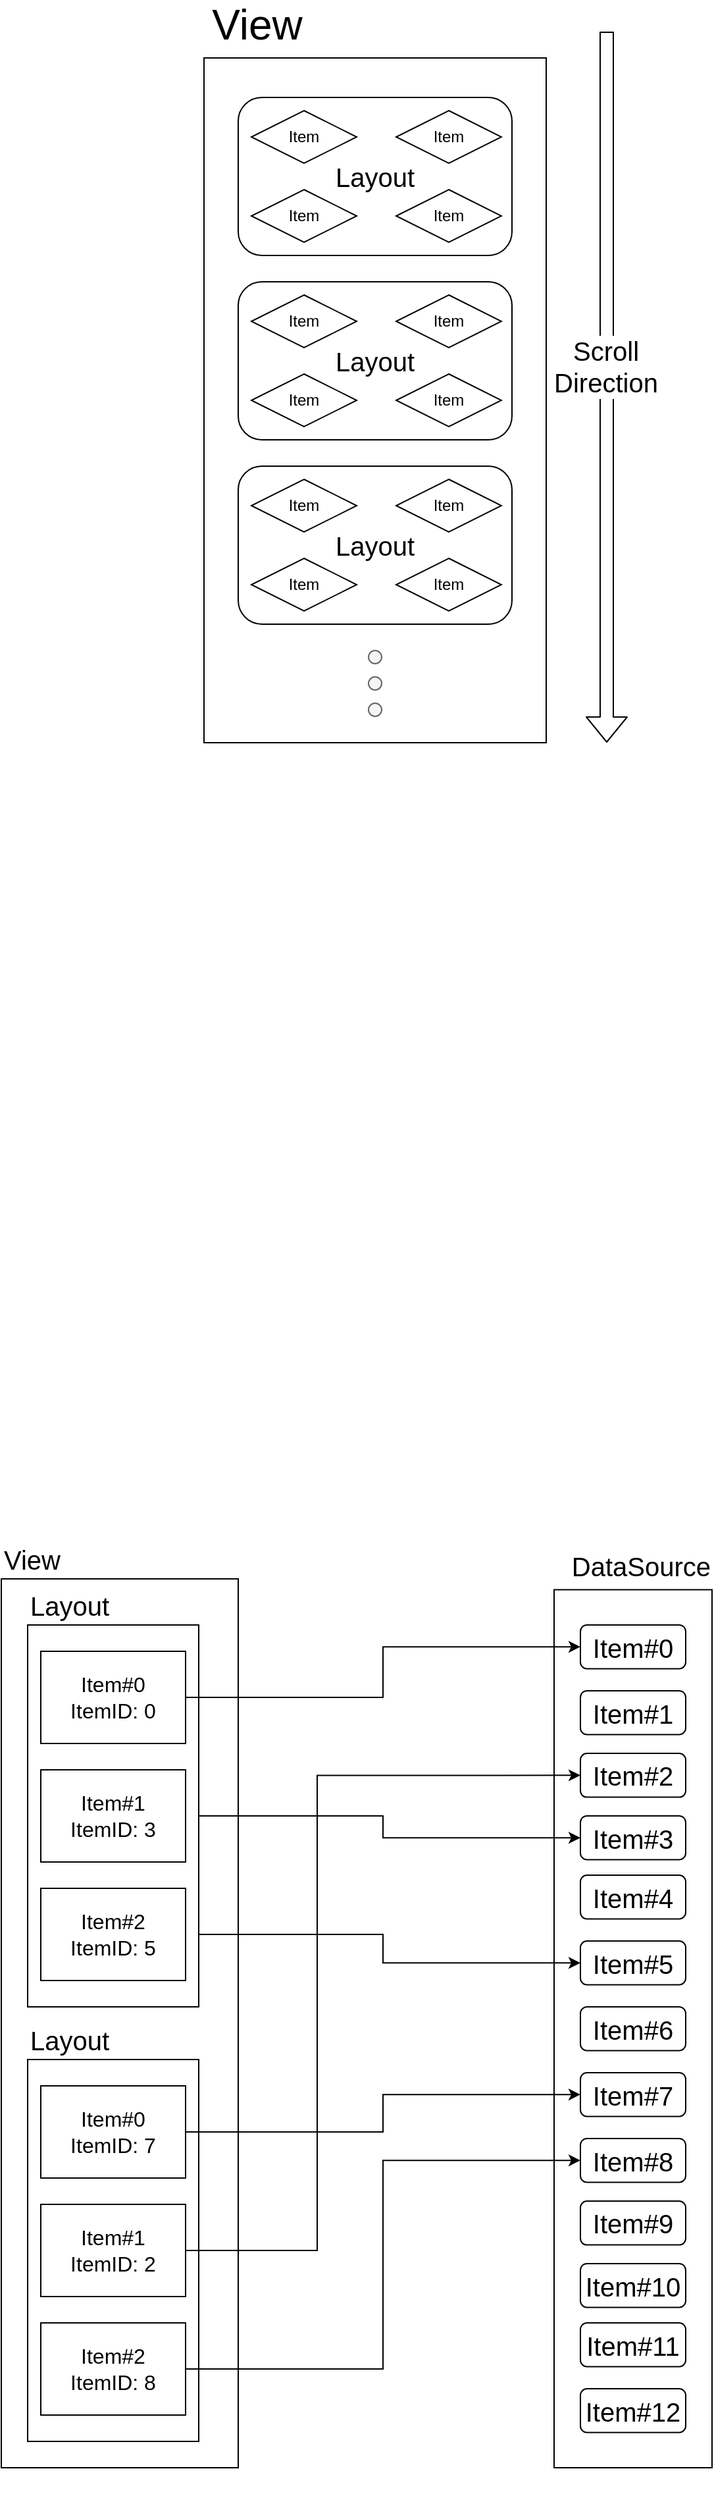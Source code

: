 <mxfile version="14.3.2" type="github">
  <diagram id="Ey52cyQhJORx0A6IA45z" name="Page-1">
    <mxGraphModel dx="1755" dy="840" grid="1" gridSize="10" guides="1" tooltips="1" connect="1" arrows="1" fold="1" page="1" pageScale="1" pageWidth="827" pageHeight="1169" math="0" shadow="0">
      <root>
        <mxCell id="0" />
        <mxCell id="1" parent="0" />
        <mxCell id="wLXFj1Sc-MDZePs78UrJ-18" value="" style="rounded=0;whiteSpace=wrap;html=1;fontSize=20;" vertex="1" parent="1">
          <mxGeometry x="130" y="1225" width="180" height="675" as="geometry" />
        </mxCell>
        <mxCell id="GVL7jHg9A317HGDI8Kaq-1" value="" style="whiteSpace=wrap;html=1;" parent="1" vertex="1">
          <mxGeometry x="284" y="70" width="260" height="520" as="geometry" />
        </mxCell>
        <mxCell id="GVL7jHg9A317HGDI8Kaq-9" value="" style="shape=flexArrow;endArrow=classic;html=1;" parent="1" edge="1">
          <mxGeometry width="50" height="50" relative="1" as="geometry">
            <mxPoint x="590" y="50" as="sourcePoint" />
            <mxPoint x="590" y="590" as="targetPoint" />
          </mxGeometry>
        </mxCell>
        <mxCell id="GVL7jHg9A317HGDI8Kaq-10" value="&lt;div style=&quot;font-size: 20px&quot;&gt;&lt;font style=&quot;font-size: 20px&quot;&gt;&lt;font style=&quot;font-size: 20px&quot;&gt;Scroll &lt;/font&gt;&lt;br&gt;&lt;/font&gt;&lt;/div&gt;&lt;div&gt;&lt;font style=&quot;font-size: 20px&quot;&gt;Direction&lt;/font&gt;&lt;/div&gt;" style="edgeLabel;html=1;align=center;verticalAlign=middle;resizable=0;points=[];" parent="GVL7jHg9A317HGDI8Kaq-9" vertex="1" connectable="0">
          <mxGeometry x="-0.059" y="-1" relative="1" as="geometry">
            <mxPoint as="offset" />
          </mxGeometry>
        </mxCell>
        <mxCell id="GVL7jHg9A317HGDI8Kaq-19" value="" style="group" parent="1" vertex="1" connectable="0">
          <mxGeometry x="310" y="100" width="208" height="120" as="geometry" />
        </mxCell>
        <mxCell id="GVL7jHg9A317HGDI8Kaq-4" value="&lt;div style=&quot;font-size: 20px&quot;&gt;&lt;font style=&quot;font-size: 20px&quot;&gt;Layout&lt;/font&gt;&lt;/div&gt;" style="rounded=1;whiteSpace=wrap;html=1;" parent="GVL7jHg9A317HGDI8Kaq-19" vertex="1">
          <mxGeometry width="208" height="120" as="geometry" />
        </mxCell>
        <mxCell id="GVL7jHg9A317HGDI8Kaq-15" value="Item" style="rhombus;whiteSpace=wrap;html=1;" parent="GVL7jHg9A317HGDI8Kaq-19" vertex="1">
          <mxGeometry x="10" y="10" width="80" height="40" as="geometry" />
        </mxCell>
        <mxCell id="GVL7jHg9A317HGDI8Kaq-16" value="Item" style="rhombus;whiteSpace=wrap;html=1;" parent="GVL7jHg9A317HGDI8Kaq-19" vertex="1">
          <mxGeometry x="120" y="10" width="80" height="40" as="geometry" />
        </mxCell>
        <mxCell id="GVL7jHg9A317HGDI8Kaq-17" value="Item" style="rhombus;whiteSpace=wrap;html=1;" parent="GVL7jHg9A317HGDI8Kaq-19" vertex="1">
          <mxGeometry x="120" y="70" width="80" height="40" as="geometry" />
        </mxCell>
        <mxCell id="GVL7jHg9A317HGDI8Kaq-18" value="Item" style="rhombus;whiteSpace=wrap;html=1;" parent="GVL7jHg9A317HGDI8Kaq-19" vertex="1">
          <mxGeometry x="10" y="70" width="80" height="40" as="geometry" />
        </mxCell>
        <mxCell id="GVL7jHg9A317HGDI8Kaq-20" value="" style="group" parent="1" vertex="1" connectable="0">
          <mxGeometry x="310" y="240" width="208" height="120" as="geometry" />
        </mxCell>
        <mxCell id="GVL7jHg9A317HGDI8Kaq-21" value="&lt;div style=&quot;font-size: 20px&quot;&gt;&lt;font style=&quot;font-size: 20px&quot;&gt;Layout&lt;/font&gt;&lt;/div&gt;" style="rounded=1;whiteSpace=wrap;html=1;" parent="GVL7jHg9A317HGDI8Kaq-20" vertex="1">
          <mxGeometry width="208" height="120" as="geometry" />
        </mxCell>
        <mxCell id="GVL7jHg9A317HGDI8Kaq-22" value="Item" style="rhombus;whiteSpace=wrap;html=1;" parent="GVL7jHg9A317HGDI8Kaq-20" vertex="1">
          <mxGeometry x="10" y="10" width="80" height="40" as="geometry" />
        </mxCell>
        <mxCell id="GVL7jHg9A317HGDI8Kaq-23" value="Item" style="rhombus;whiteSpace=wrap;html=1;" parent="GVL7jHg9A317HGDI8Kaq-20" vertex="1">
          <mxGeometry x="120" y="10" width="80" height="40" as="geometry" />
        </mxCell>
        <mxCell id="GVL7jHg9A317HGDI8Kaq-24" value="Item" style="rhombus;whiteSpace=wrap;html=1;" parent="GVL7jHg9A317HGDI8Kaq-20" vertex="1">
          <mxGeometry x="120" y="70" width="80" height="40" as="geometry" />
        </mxCell>
        <mxCell id="GVL7jHg9A317HGDI8Kaq-25" value="Item" style="rhombus;whiteSpace=wrap;html=1;" parent="GVL7jHg9A317HGDI8Kaq-20" vertex="1">
          <mxGeometry x="10" y="70" width="80" height="40" as="geometry" />
        </mxCell>
        <mxCell id="GVL7jHg9A317HGDI8Kaq-26" value="" style="group" parent="1" vertex="1" connectable="0">
          <mxGeometry x="310" y="380" width="208" height="120" as="geometry" />
        </mxCell>
        <mxCell id="GVL7jHg9A317HGDI8Kaq-27" value="&lt;div style=&quot;font-size: 20px&quot;&gt;&lt;font style=&quot;font-size: 20px&quot;&gt;Layout&lt;/font&gt;&lt;/div&gt;" style="rounded=1;whiteSpace=wrap;html=1;" parent="GVL7jHg9A317HGDI8Kaq-26" vertex="1">
          <mxGeometry width="208" height="120" as="geometry" />
        </mxCell>
        <mxCell id="GVL7jHg9A317HGDI8Kaq-28" value="Item" style="rhombus;whiteSpace=wrap;html=1;" parent="GVL7jHg9A317HGDI8Kaq-26" vertex="1">
          <mxGeometry x="10" y="10" width="80" height="40" as="geometry" />
        </mxCell>
        <mxCell id="GVL7jHg9A317HGDI8Kaq-29" value="Item" style="rhombus;whiteSpace=wrap;html=1;" parent="GVL7jHg9A317HGDI8Kaq-26" vertex="1">
          <mxGeometry x="120" y="10" width="80" height="40" as="geometry" />
        </mxCell>
        <mxCell id="GVL7jHg9A317HGDI8Kaq-30" value="Item" style="rhombus;whiteSpace=wrap;html=1;" parent="GVL7jHg9A317HGDI8Kaq-26" vertex="1">
          <mxGeometry x="120" y="70" width="80" height="40" as="geometry" />
        </mxCell>
        <mxCell id="GVL7jHg9A317HGDI8Kaq-31" value="Item" style="rhombus;whiteSpace=wrap;html=1;" parent="GVL7jHg9A317HGDI8Kaq-26" vertex="1">
          <mxGeometry x="10" y="70" width="80" height="40" as="geometry" />
        </mxCell>
        <mxCell id="GVL7jHg9A317HGDI8Kaq-39" value="" style="ellipse;whiteSpace=wrap;html=1;aspect=fixed;fillColor=#f5f5f5;strokeColor=#666666;fontColor=#333333;" parent="1" vertex="1">
          <mxGeometry x="409" y="540" width="10" height="10" as="geometry" />
        </mxCell>
        <mxCell id="GVL7jHg9A317HGDI8Kaq-40" value="" style="ellipse;whiteSpace=wrap;html=1;aspect=fixed;fillColor=#f5f5f5;strokeColor=#666666;fontColor=#333333;" parent="1" vertex="1">
          <mxGeometry x="409" y="560" width="10" height="10" as="geometry" />
        </mxCell>
        <mxCell id="GVL7jHg9A317HGDI8Kaq-41" value="" style="ellipse;whiteSpace=wrap;html=1;aspect=fixed;fillColor=#f5f5f5;strokeColor=#666666;fontColor=#333333;" parent="1" vertex="1">
          <mxGeometry x="409" y="520" width="10" height="10" as="geometry" />
        </mxCell>
        <mxCell id="wLXFj1Sc-MDZePs78UrJ-1" value="&lt;font style=&quot;font-size: 32px&quot;&gt;View&lt;/font&gt;" style="text;html=1;align=center;verticalAlign=middle;resizable=0;points=[];autosize=1;" vertex="1" parent="1">
          <mxGeometry x="284" y="30" width="80" height="30" as="geometry" />
        </mxCell>
        <mxCell id="wLXFj1Sc-MDZePs78UrJ-19" value="&lt;div align=&quot;left&quot;&gt;View&lt;/div&gt;" style="text;html=1;align=left;verticalAlign=middle;resizable=0;points=[];autosize=1;fontSize=20;" vertex="1" parent="1">
          <mxGeometry x="130" y="1195" width="60" height="30" as="geometry" />
        </mxCell>
        <mxCell id="wLXFj1Sc-MDZePs78UrJ-20" value="" style="group" vertex="1" connectable="0" parent="1">
          <mxGeometry x="550" y="1200" width="120" height="723.247" as="geometry" />
        </mxCell>
        <mxCell id="wLXFj1Sc-MDZePs78UrJ-4" value="" style="rounded=0;whiteSpace=wrap;html=1;fontSize=20;" vertex="1" parent="wLXFj1Sc-MDZePs78UrJ-20">
          <mxGeometry y="33.24" width="120" height="666.76" as="geometry" />
        </mxCell>
        <mxCell id="wLXFj1Sc-MDZePs78UrJ-6" value="Item#1" style="rounded=1;whiteSpace=wrap;html=1;fontSize=20;" vertex="1" parent="wLXFj1Sc-MDZePs78UrJ-20">
          <mxGeometry x="20" y="109.996" width="80" height="33.243" as="geometry" />
        </mxCell>
        <mxCell id="wLXFj1Sc-MDZePs78UrJ-7" value="Item#2" style="rounded=1;whiteSpace=wrap;html=1;fontSize=20;" vertex="1" parent="wLXFj1Sc-MDZePs78UrJ-20">
          <mxGeometry x="20" y="157.562" width="80" height="33.243" as="geometry" />
        </mxCell>
        <mxCell id="wLXFj1Sc-MDZePs78UrJ-8" value="Item#3" style="rounded=1;whiteSpace=wrap;html=1;fontSize=20;" vertex="1" parent="wLXFj1Sc-MDZePs78UrJ-20">
          <mxGeometry x="20" y="204.997" width="80" height="33.243" as="geometry" />
        </mxCell>
        <mxCell id="wLXFj1Sc-MDZePs78UrJ-9" value="DataSource" style="text;html=1;align=right;verticalAlign=middle;resizable=0;points=[];autosize=1;fontSize=20;" vertex="1" parent="wLXFj1Sc-MDZePs78UrJ-20">
          <mxGeometry width="120" height="30" as="geometry" />
        </mxCell>
        <mxCell id="wLXFj1Sc-MDZePs78UrJ-10" value="Item#4" style="rounded=1;whiteSpace=wrap;html=1;fontSize=20;" vertex="1" parent="wLXFj1Sc-MDZePs78UrJ-20">
          <mxGeometry x="20" y="250.003" width="80" height="33.243" as="geometry" />
        </mxCell>
        <mxCell id="wLXFj1Sc-MDZePs78UrJ-11" value="Item#5" style="rounded=1;whiteSpace=wrap;html=1;fontSize=20;" vertex="1" parent="wLXFj1Sc-MDZePs78UrJ-20">
          <mxGeometry x="20" y="299.998" width="80" height="33.243" as="geometry" />
        </mxCell>
        <mxCell id="wLXFj1Sc-MDZePs78UrJ-12" value="Item#6" style="rounded=1;whiteSpace=wrap;html=1;fontSize=20;" vertex="1" parent="wLXFj1Sc-MDZePs78UrJ-20">
          <mxGeometry x="20" y="350.004" width="80" height="33.243" as="geometry" />
        </mxCell>
        <mxCell id="wLXFj1Sc-MDZePs78UrJ-27" value="Item#0" style="rounded=1;whiteSpace=wrap;html=1;fontSize=20;" vertex="1" parent="wLXFj1Sc-MDZePs78UrJ-20">
          <mxGeometry x="20" y="59.996" width="80" height="33.243" as="geometry" />
        </mxCell>
        <mxCell id="wLXFj1Sc-MDZePs78UrJ-43" value="Item#7" style="rounded=1;whiteSpace=wrap;html=1;fontSize=20;" vertex="1" parent="wLXFj1Sc-MDZePs78UrJ-20">
          <mxGeometry x="20" y="399.996" width="80" height="33.243" as="geometry" />
        </mxCell>
        <mxCell id="wLXFj1Sc-MDZePs78UrJ-44" value="Item#8" style="rounded=1;whiteSpace=wrap;html=1;fontSize=20;" vertex="1" parent="wLXFj1Sc-MDZePs78UrJ-20">
          <mxGeometry x="20" y="449.996" width="80" height="33.243" as="geometry" />
        </mxCell>
        <mxCell id="wLXFj1Sc-MDZePs78UrJ-45" value="Item#9" style="rounded=1;whiteSpace=wrap;html=1;fontSize=20;" vertex="1" parent="wLXFj1Sc-MDZePs78UrJ-20">
          <mxGeometry x="20" y="497.562" width="80" height="33.243" as="geometry" />
        </mxCell>
        <mxCell id="wLXFj1Sc-MDZePs78UrJ-46" value="Item#10" style="rounded=1;whiteSpace=wrap;html=1;fontSize=20;" vertex="1" parent="wLXFj1Sc-MDZePs78UrJ-20">
          <mxGeometry x="20" y="544.997" width="80" height="33.243" as="geometry" />
        </mxCell>
        <mxCell id="wLXFj1Sc-MDZePs78UrJ-47" value="Item#11" style="rounded=1;whiteSpace=wrap;html=1;fontSize=20;" vertex="1" parent="wLXFj1Sc-MDZePs78UrJ-20">
          <mxGeometry x="20" y="590.003" width="80" height="33.243" as="geometry" />
        </mxCell>
        <mxCell id="wLXFj1Sc-MDZePs78UrJ-48" value="Item#12" style="rounded=1;whiteSpace=wrap;html=1;fontSize=20;" vertex="1" parent="wLXFj1Sc-MDZePs78UrJ-20">
          <mxGeometry x="20" y="639.998" width="80" height="33.243" as="geometry" />
        </mxCell>
        <mxCell id="wLXFj1Sc-MDZePs78UrJ-29" style="edgeStyle=orthogonalEdgeStyle;rounded=0;orthogonalLoop=1;jettySize=auto;html=1;exitX=1;exitY=0.5;exitDx=0;exitDy=0;entryX=0;entryY=0.5;entryDx=0;entryDy=0;fontSize=16;" edge="1" parent="1" source="wLXFj1Sc-MDZePs78UrJ-24" target="wLXFj1Sc-MDZePs78UrJ-8">
          <mxGeometry relative="1" as="geometry" />
        </mxCell>
        <mxCell id="wLXFj1Sc-MDZePs78UrJ-30" style="edgeStyle=orthogonalEdgeStyle;rounded=0;orthogonalLoop=1;jettySize=auto;html=1;entryX=0;entryY=0.5;entryDx=0;entryDy=0;fontSize=16;" edge="1" parent="1" source="wLXFj1Sc-MDZePs78UrJ-25" target="wLXFj1Sc-MDZePs78UrJ-11">
          <mxGeometry relative="1" as="geometry" />
        </mxCell>
        <mxCell id="wLXFj1Sc-MDZePs78UrJ-31" value="" style="group" vertex="1" connectable="0" parent="1">
          <mxGeometry x="150" y="1230" width="130" height="320" as="geometry" />
        </mxCell>
        <mxCell id="wLXFj1Sc-MDZePs78UrJ-16" value="" style="rounded=0;whiteSpace=wrap;html=1;fontSize=20;" vertex="1" parent="wLXFj1Sc-MDZePs78UrJ-31">
          <mxGeometry y="30" width="130" height="290" as="geometry" />
        </mxCell>
        <mxCell id="wLXFj1Sc-MDZePs78UrJ-17" value="Layout" style="text;html=1;align=left;verticalAlign=middle;resizable=0;points=[];autosize=1;fontSize=20;" vertex="1" parent="wLXFj1Sc-MDZePs78UrJ-31">
          <mxGeometry width="80" height="30" as="geometry" />
        </mxCell>
        <mxCell id="wLXFj1Sc-MDZePs78UrJ-2" value="&lt;div&gt;Item#0&lt;/div&gt;&lt;div&gt;ItemID: 0&lt;br&gt;&lt;/div&gt;" style="rounded=0;whiteSpace=wrap;html=1;fontSize=16;" vertex="1" parent="wLXFj1Sc-MDZePs78UrJ-31">
          <mxGeometry x="10" y="50" width="110" height="70" as="geometry" />
        </mxCell>
        <mxCell id="wLXFj1Sc-MDZePs78UrJ-24" value="&lt;div&gt;Item#1&lt;/div&gt;&lt;div&gt;ItemID: 3&lt;br&gt;&lt;/div&gt;" style="rounded=0;whiteSpace=wrap;html=1;fontSize=16;" vertex="1" parent="wLXFj1Sc-MDZePs78UrJ-31">
          <mxGeometry x="10" y="140" width="110" height="70" as="geometry" />
        </mxCell>
        <mxCell id="wLXFj1Sc-MDZePs78UrJ-25" value="&lt;div&gt;Item#2&lt;/div&gt;&lt;div&gt;ItemID: 5&lt;br&gt;&lt;/div&gt;" style="rounded=0;whiteSpace=wrap;html=1;fontSize=16;" vertex="1" parent="wLXFj1Sc-MDZePs78UrJ-31">
          <mxGeometry x="10" y="230" width="110" height="70" as="geometry" />
        </mxCell>
        <mxCell id="wLXFj1Sc-MDZePs78UrJ-32" value="" style="group" vertex="1" connectable="0" parent="1">
          <mxGeometry x="150" y="1560" width="130" height="320" as="geometry" />
        </mxCell>
        <mxCell id="wLXFj1Sc-MDZePs78UrJ-33" value="" style="rounded=0;whiteSpace=wrap;html=1;fontSize=20;" vertex="1" parent="wLXFj1Sc-MDZePs78UrJ-32">
          <mxGeometry y="30" width="130" height="290" as="geometry" />
        </mxCell>
        <mxCell id="wLXFj1Sc-MDZePs78UrJ-34" value="Layout" style="text;html=1;align=left;verticalAlign=middle;resizable=0;points=[];autosize=1;fontSize=20;" vertex="1" parent="wLXFj1Sc-MDZePs78UrJ-32">
          <mxGeometry width="80" height="30" as="geometry" />
        </mxCell>
        <mxCell id="wLXFj1Sc-MDZePs78UrJ-35" value="&lt;div&gt;Item#0&lt;/div&gt;&lt;div&gt;ItemID: 7&lt;br&gt;&lt;/div&gt;" style="rounded=0;whiteSpace=wrap;html=1;fontSize=16;" vertex="1" parent="wLXFj1Sc-MDZePs78UrJ-32">
          <mxGeometry x="10" y="50" width="110" height="70" as="geometry" />
        </mxCell>
        <mxCell id="wLXFj1Sc-MDZePs78UrJ-36" value="&lt;div&gt;Item#1&lt;/div&gt;&lt;div&gt;ItemID: 2&lt;br&gt;&lt;/div&gt;" style="rounded=0;whiteSpace=wrap;html=1;fontSize=16;" vertex="1" parent="wLXFj1Sc-MDZePs78UrJ-32">
          <mxGeometry x="10" y="140" width="110" height="70" as="geometry" />
        </mxCell>
        <mxCell id="wLXFj1Sc-MDZePs78UrJ-37" value="&lt;div&gt;Item#2&lt;/div&gt;&lt;div&gt;ItemID: 8&lt;br&gt;&lt;/div&gt;" style="rounded=0;whiteSpace=wrap;html=1;fontSize=16;" vertex="1" parent="wLXFj1Sc-MDZePs78UrJ-32">
          <mxGeometry x="10" y="230" width="110" height="70" as="geometry" />
        </mxCell>
        <mxCell id="wLXFj1Sc-MDZePs78UrJ-50" style="edgeStyle=orthogonalEdgeStyle;rounded=0;orthogonalLoop=1;jettySize=auto;html=1;exitX=1;exitY=0.5;exitDx=0;exitDy=0;entryX=0;entryY=0.5;entryDx=0;entryDy=0;fontSize=16;" edge="1" parent="1" source="wLXFj1Sc-MDZePs78UrJ-37" target="wLXFj1Sc-MDZePs78UrJ-44">
          <mxGeometry relative="1" as="geometry" />
        </mxCell>
        <mxCell id="wLXFj1Sc-MDZePs78UrJ-51" style="edgeStyle=orthogonalEdgeStyle;rounded=0;orthogonalLoop=1;jettySize=auto;html=1;exitX=1;exitY=0.5;exitDx=0;exitDy=0;entryX=0;entryY=0.5;entryDx=0;entryDy=0;fontSize=16;" edge="1" parent="1" source="wLXFj1Sc-MDZePs78UrJ-36" target="wLXFj1Sc-MDZePs78UrJ-7">
          <mxGeometry relative="1" as="geometry">
            <Array as="points">
              <mxPoint x="370" y="1735" />
              <mxPoint x="370" y="1374" />
            </Array>
          </mxGeometry>
        </mxCell>
        <mxCell id="wLXFj1Sc-MDZePs78UrJ-52" style="edgeStyle=orthogonalEdgeStyle;rounded=0;orthogonalLoop=1;jettySize=auto;html=1;exitX=1;exitY=0.5;exitDx=0;exitDy=0;entryX=0;entryY=0.5;entryDx=0;entryDy=0;fontSize=16;" edge="1" parent="1" source="wLXFj1Sc-MDZePs78UrJ-35" target="wLXFj1Sc-MDZePs78UrJ-43">
          <mxGeometry relative="1" as="geometry" />
        </mxCell>
        <mxCell id="wLXFj1Sc-MDZePs78UrJ-28" style="edgeStyle=orthogonalEdgeStyle;rounded=0;orthogonalLoop=1;jettySize=auto;html=1;entryX=0;entryY=0.5;entryDx=0;entryDy=0;fontSize=16;" edge="1" parent="1" source="wLXFj1Sc-MDZePs78UrJ-2" target="wLXFj1Sc-MDZePs78UrJ-27">
          <mxGeometry relative="1" as="geometry" />
        </mxCell>
      </root>
    </mxGraphModel>
  </diagram>
</mxfile>
